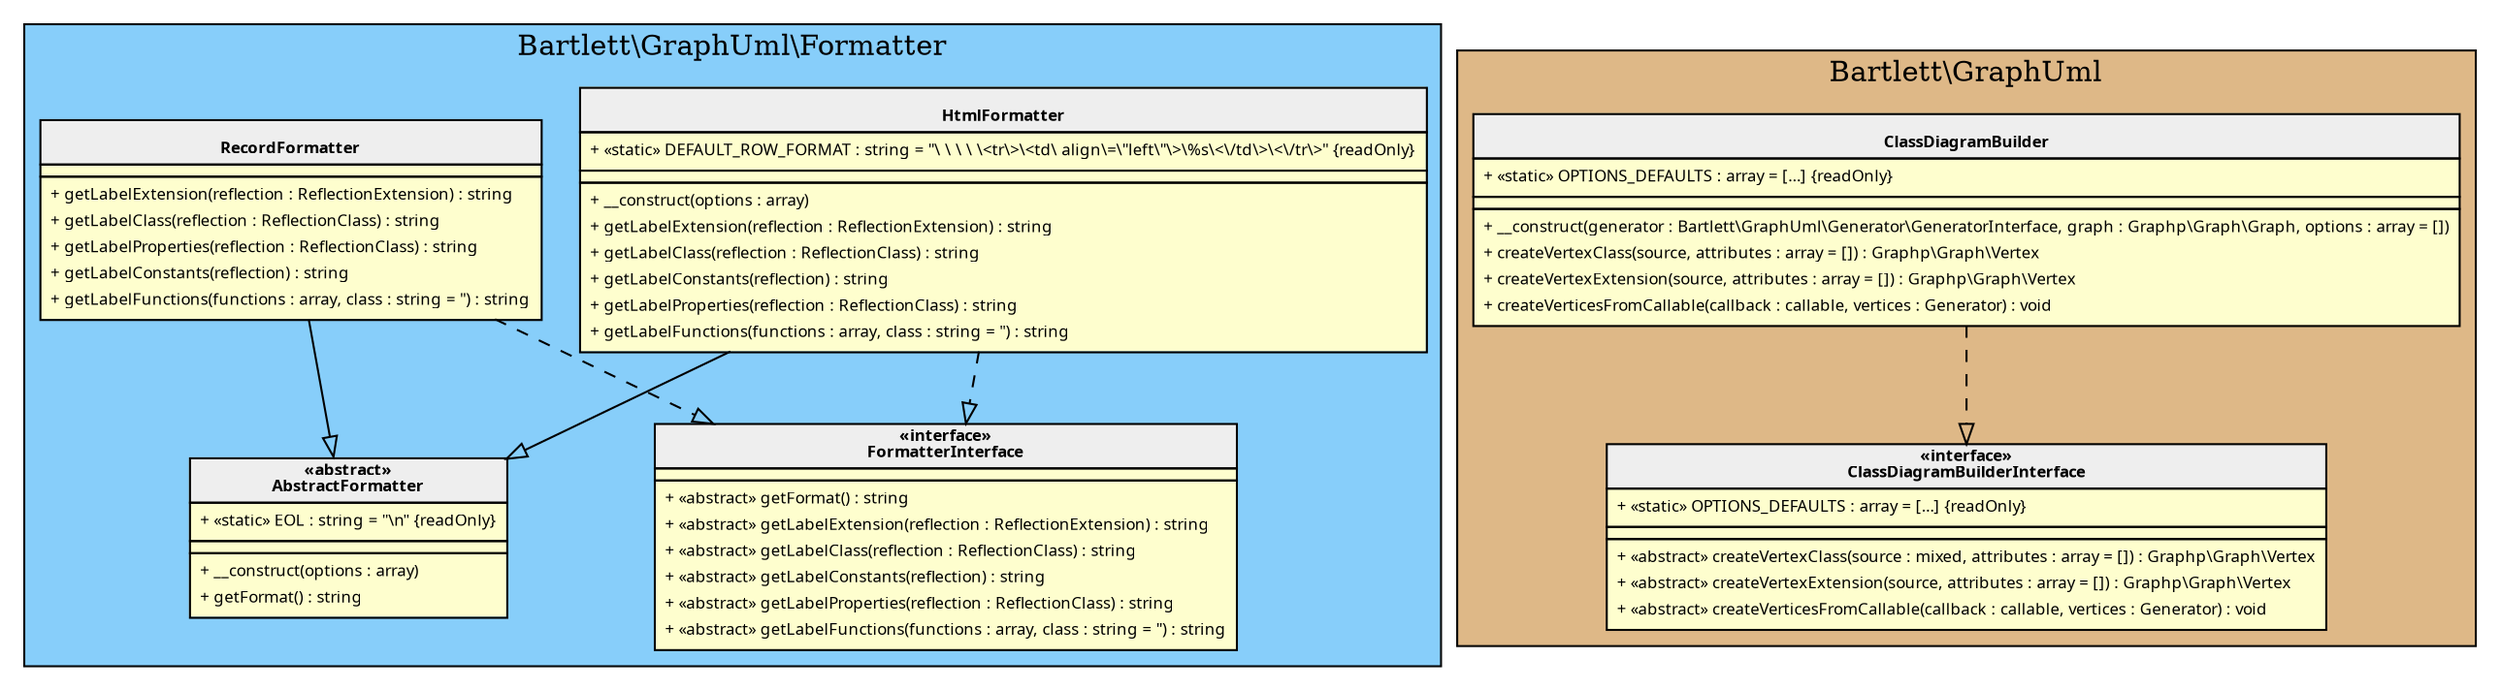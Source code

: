 digraph {
  graph [name="G" overlap="false" rankdir="TB" bgcolor="transparent"]
  node [fontname="Verdana" fontsize=8 shape="none" margin=0 fillcolor="#FEFECE" style="filled"]
  edge [fontname="Verdana" fontsize=8]
  subgraph cluster_0 {
    graph [bgcolor="LightSkyBlue"]
    label = "Bartlett\\GraphUml\\Formatter"
    "Bartlett\\GraphUml\\Formatter\\AbstractFormatter" [shape="none" label=<
<table cellspacing="0" border="0" cellborder="1">
    <tr><td bgcolor="#eeeeee"><b>«abstract»<br/>AbstractFormatter</b></td></tr>
    <tr><td><table border="0" cellspacing="0" cellpadding="2">
    <tr><td align="left">+ «static» EOL : string = "\\n" {readOnly}</td></tr>
</table></td></tr>
    <tr><td></td></tr>
    <tr><td><table border="0" cellspacing="0" cellpadding="2">
    <tr><td align="left">+ __construct(options : array)</td></tr>
    <tr><td align="left">+ getFormat() : string</td></tr>
</table></td></tr>
</table>>]
    "Bartlett\\GraphUml\\Formatter\\FormatterInterface" [shape="none" label=<
<table cellspacing="0" border="0" cellborder="1">
    <tr><td bgcolor="#eeeeee"><b>«interface»<br/>FormatterInterface</b></td></tr>
    <tr><td></td></tr>
    <tr><td><table border="0" cellspacing="0" cellpadding="2">
    <tr><td align="left">+ «abstract» getFormat() : string</td></tr>
    <tr><td align="left">+ «abstract» getLabelExtension(reflection : ReflectionExtension) : string</td></tr>
    <tr><td align="left">+ «abstract» getLabelClass(reflection : ReflectionClass) : string</td></tr>
    <tr><td align="left">+ «abstract» getLabelConstants(reflection) : string</td></tr>
    <tr><td align="left">+ «abstract» getLabelProperties(reflection : ReflectionClass) : string</td></tr>
    <tr><td align="left">+ «abstract» getLabelFunctions(functions : array, class : string = '') : string</td></tr>
</table></td></tr>
</table>>]
    "Bartlett\\GraphUml\\Formatter\\HtmlFormatter" [shape="none" label=<
<table cellspacing="0" border="0" cellborder="1">
    <tr><td bgcolor="#eeeeee"><b><br/>HtmlFormatter</b></td></tr>
    <tr><td><table border="0" cellspacing="0" cellpadding="2">
    <tr><td align="left">+ «static» DEFAULT_ROW_FORMAT : string = "\ \ \ \ \&lt;tr\&gt;\&lt;td\ align\=\&quot;left\&quot;\&gt;\%s\&lt;\/td\&gt;\&lt;\/tr\&gt;" {readOnly}</td></tr>
</table></td></tr>
    <tr><td></td></tr>
    <tr><td><table border="0" cellspacing="0" cellpadding="2">
    <tr><td align="left">+ __construct(options : array)</td></tr>
    <tr><td align="left">+ getLabelExtension(reflection : ReflectionExtension) : string</td></tr>
    <tr><td align="left">+ getLabelClass(reflection : ReflectionClass) : string</td></tr>
    <tr><td align="left">+ getLabelConstants(reflection) : string</td></tr>
    <tr><td align="left">+ getLabelProperties(reflection : ReflectionClass) : string</td></tr>
    <tr><td align="left">+ getLabelFunctions(functions : array, class : string = '') : string</td></tr>
</table></td></tr>
</table>>]
    "Bartlett\\GraphUml\\Formatter\\RecordFormatter" [shape="none" label=<
<table cellspacing="0" border="0" cellborder="1">
    <tr><td bgcolor="#eeeeee"><b><br/>RecordFormatter</b></td></tr>
    <tr><td></td></tr>
    <tr><td><table border="0" cellspacing="0" cellpadding="2">
    <tr><td align="left">+ getLabelExtension(reflection : ReflectionExtension) : string</td></tr>
    <tr><td align="left">+ getLabelClass(reflection : ReflectionClass) : string</td></tr>
    <tr><td align="left">+ getLabelProperties(reflection : ReflectionClass) : string</td></tr>
    <tr><td align="left">+ getLabelConstants(reflection) : string</td></tr>
    <tr><td align="left">+ getLabelFunctions(functions : array, class : string = '') : string</td></tr>
</table></td></tr>
</table>>]
  }
  subgraph cluster_1 {
    graph [bgcolor="BurlyWood"]
    label = "Bartlett\\GraphUml"
    "Bartlett\\GraphUml\\ClassDiagramBuilder" [shape="none" label=<
<table cellspacing="0" border="0" cellborder="1">
    <tr><td bgcolor="#eeeeee"><b><br/>ClassDiagramBuilder</b></td></tr>
    <tr><td><table border="0" cellspacing="0" cellpadding="2">
    <tr><td align="left">+ «static» OPTIONS_DEFAULTS : array = […] {readOnly}</td></tr>
</table></td></tr>
    <tr><td></td></tr>
    <tr><td><table border="0" cellspacing="0" cellpadding="2">
    <tr><td align="left">+ __construct(generator : Bartlett\\GraphUml\\Generator\\GeneratorInterface, graph : Graphp\\Graph\\Graph, options : array = [])</td></tr>
    <tr><td align="left">+ createVertexClass(source, attributes : array = []) : Graphp\\Graph\\Vertex</td></tr>
    <tr><td align="left">+ createVertexExtension(source, attributes : array = []) : Graphp\\Graph\\Vertex</td></tr>
    <tr><td align="left">+ createVerticesFromCallable(callback : callable, vertices : Generator) : void</td></tr>
</table></td></tr>
</table>>]
    "Bartlett\\GraphUml\\ClassDiagramBuilderInterface" [shape="none" label=<
<table cellspacing="0" border="0" cellborder="1">
    <tr><td bgcolor="#eeeeee"><b>«interface»<br/>ClassDiagramBuilderInterface</b></td></tr>
    <tr><td><table border="0" cellspacing="0" cellpadding="2">
    <tr><td align="left">+ «static» OPTIONS_DEFAULTS : array = […] {readOnly}</td></tr>
</table></td></tr>
    <tr><td></td></tr>
    <tr><td><table border="0" cellspacing="0" cellpadding="2">
    <tr><td align="left">+ «abstract» createVertexClass(source : mixed, attributes : array = []) : Graphp\\Graph\\Vertex</td></tr>
    <tr><td align="left">+ «abstract» createVertexExtension(source, attributes : array = []) : Graphp\\Graph\\Vertex</td></tr>
    <tr><td align="left">+ «abstract» createVerticesFromCallable(callback : callable, vertices : Generator) : void</td></tr>
</table></td></tr>
</table>>]
  }
  "Bartlett\\GraphUml\\Formatter\\HtmlFormatter" -> "Bartlett\\GraphUml\\Formatter\\AbstractFormatter" [arrowhead="empty" style="filled"]
  "Bartlett\\GraphUml\\Formatter\\HtmlFormatter" -> "Bartlett\\GraphUml\\Formatter\\FormatterInterface" [arrowhead="empty" style="dashed"]
  "Bartlett\\GraphUml\\Formatter\\RecordFormatter" -> "Bartlett\\GraphUml\\Formatter\\AbstractFormatter" [arrowhead="empty" style="filled"]
  "Bartlett\\GraphUml\\Formatter\\RecordFormatter" -> "Bartlett\\GraphUml\\Formatter\\FormatterInterface" [arrowhead="empty" style="dashed"]
  "Bartlett\\GraphUml\\ClassDiagramBuilder" -> "Bartlett\\GraphUml\\ClassDiagramBuilderInterface" [arrowhead="empty" style="dashed"]
}
